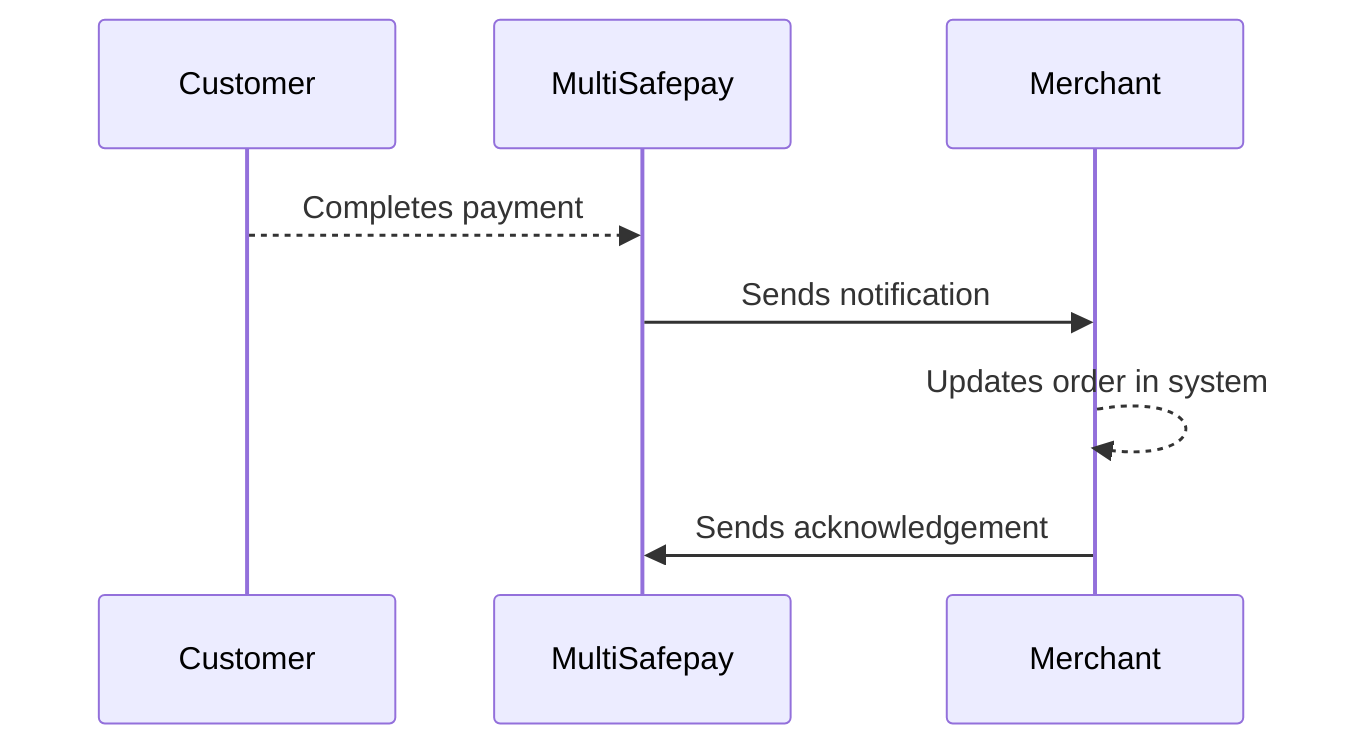 sequenceDiagram
    participant C as Customer
    participant Mu as MultiSafepay
    participant Me as Merchant

    C-->>Mu: Completes payment
    Mu->>Me: Sends notification
    Me-->>Me: Updates order in system
    Me->>Mu: Sends acknowledgement